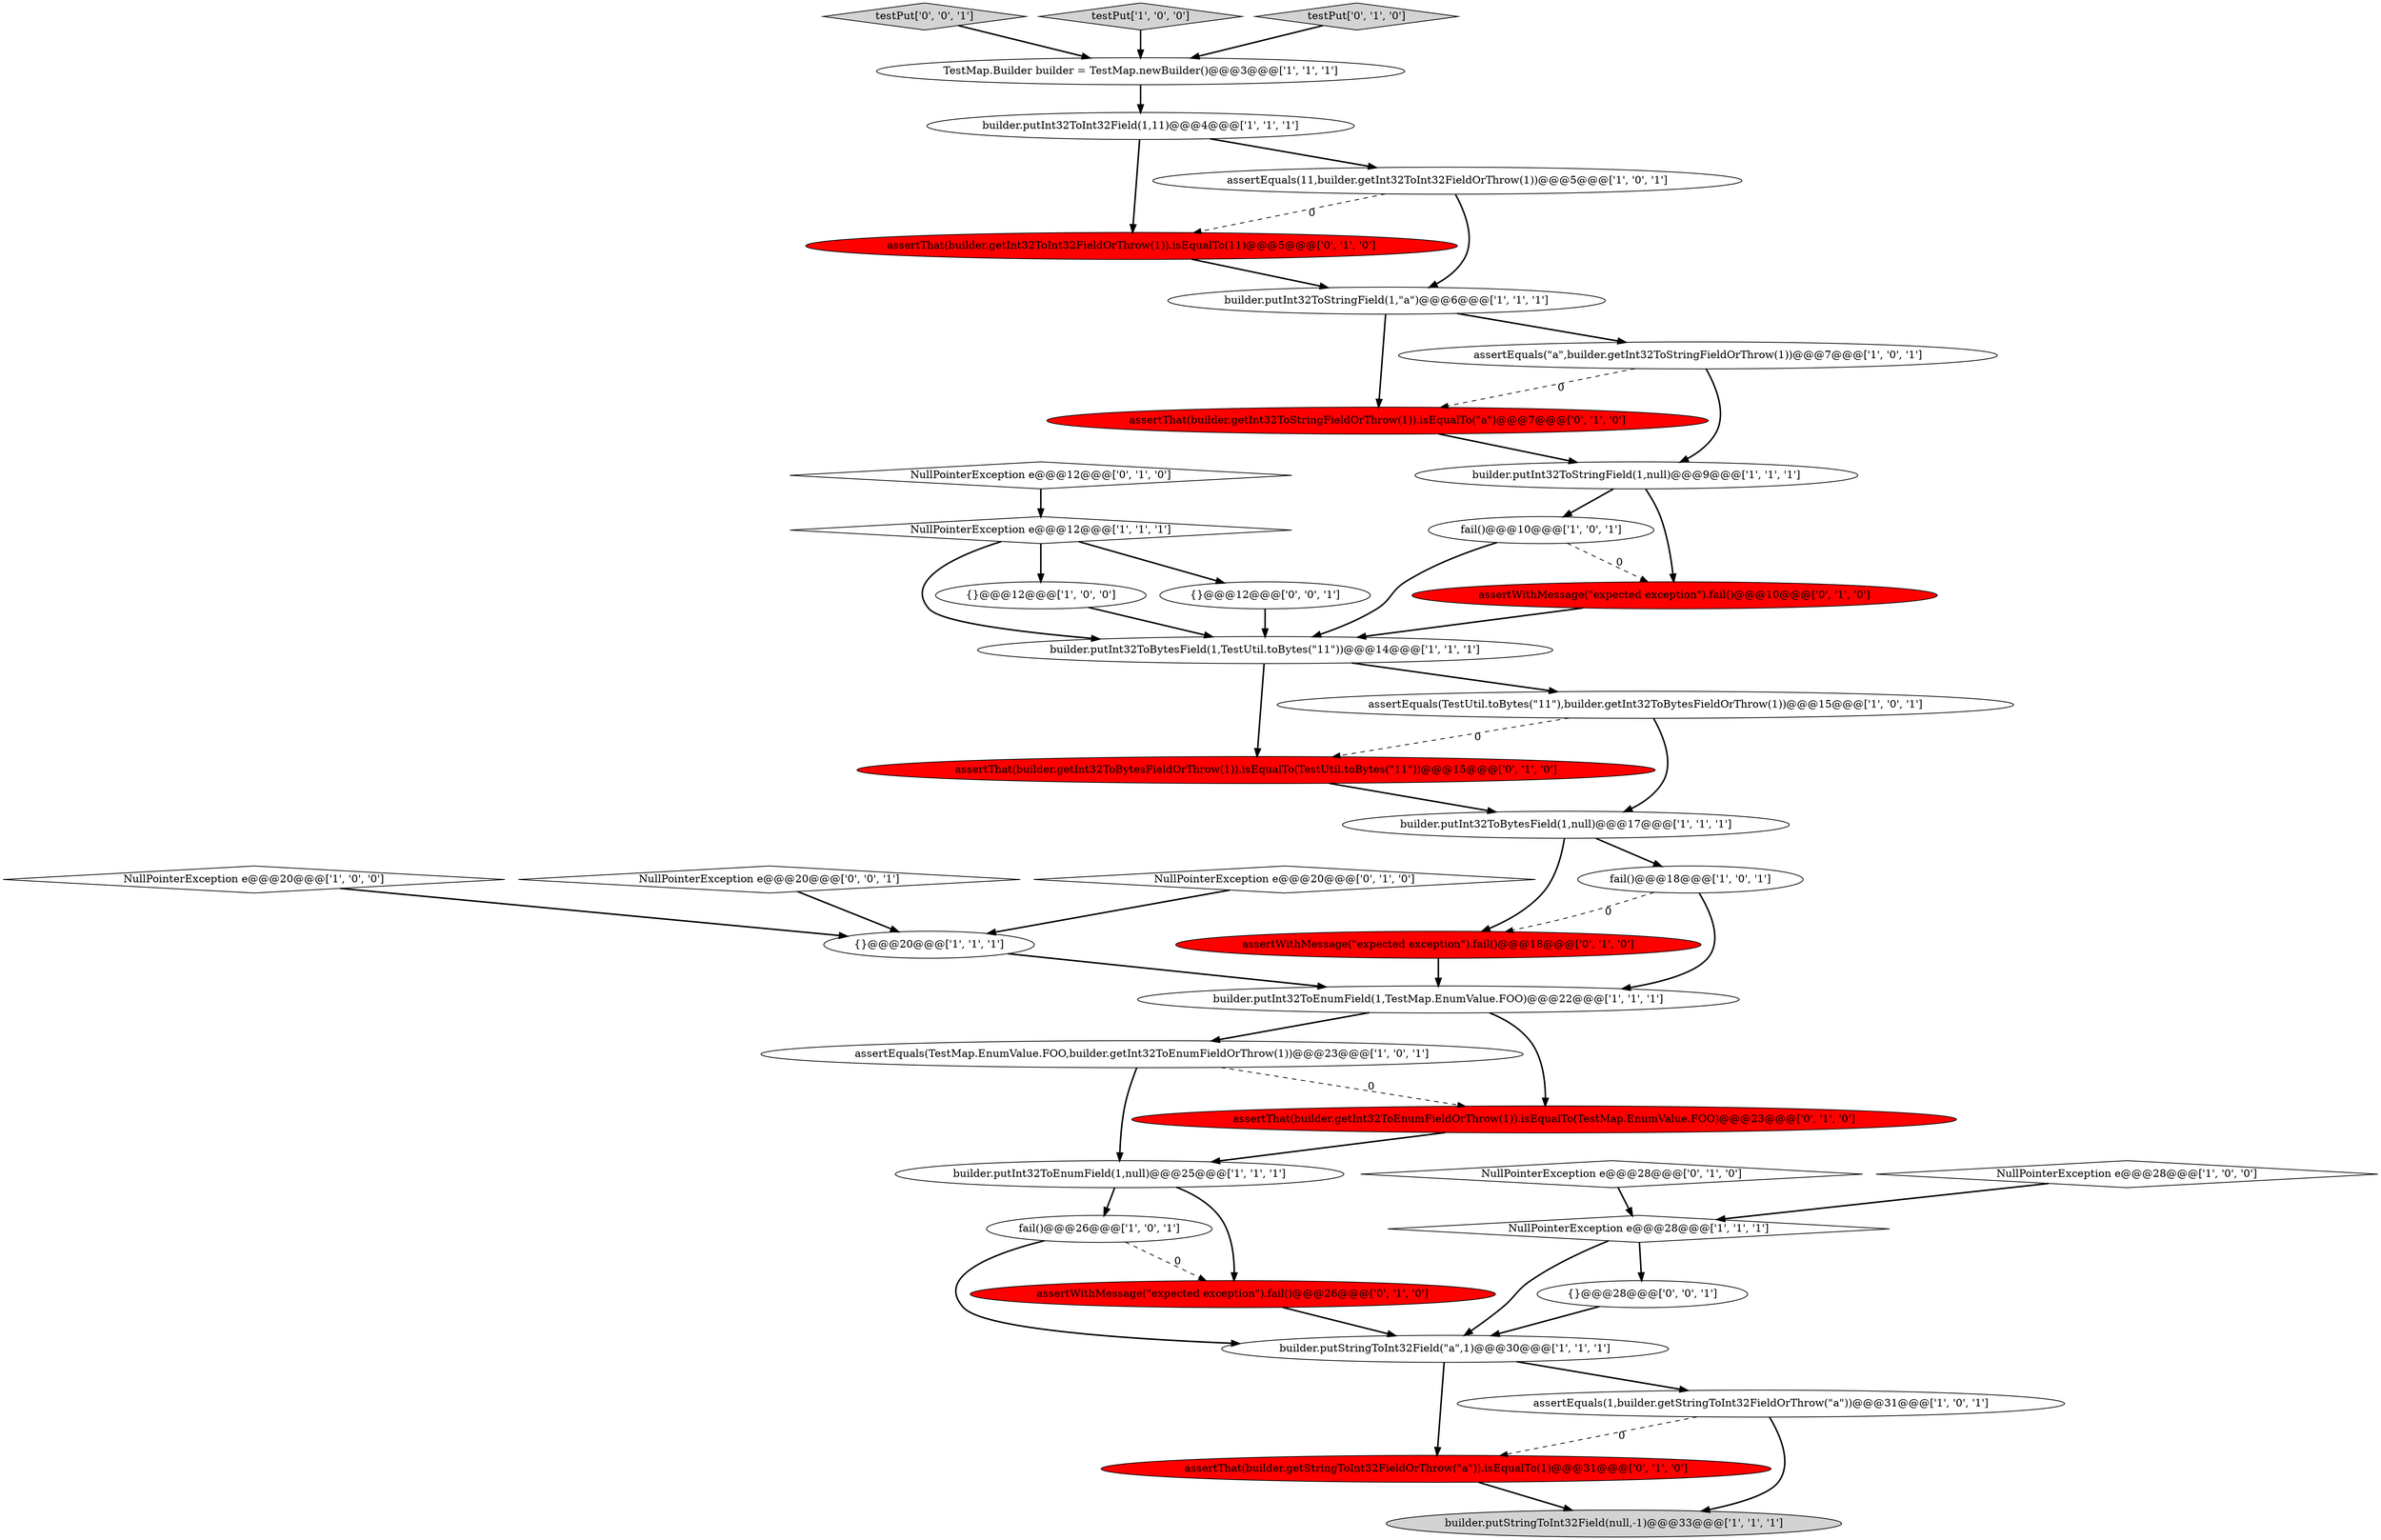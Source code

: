 digraph {
38 [style = filled, label = "{}@@@28@@@['0', '0', '1']", fillcolor = white, shape = ellipse image = "AAA0AAABBB3BBB"];
23 [style = filled, label = "{}@@@20@@@['1', '1', '1']", fillcolor = white, shape = ellipse image = "AAA0AAABBB1BBB"];
0 [style = filled, label = "fail()@@@26@@@['1', '0', '1']", fillcolor = white, shape = ellipse image = "AAA0AAABBB1BBB"];
17 [style = filled, label = "builder.putInt32ToStringField(1,\"a\")@@@6@@@['1', '1', '1']", fillcolor = white, shape = ellipse image = "AAA0AAABBB1BBB"];
40 [style = filled, label = "testPut['0', '0', '1']", fillcolor = lightgray, shape = diamond image = "AAA0AAABBB3BBB"];
6 [style = filled, label = "NullPointerException e@@@28@@@['1', '1', '1']", fillcolor = white, shape = diamond image = "AAA0AAABBB1BBB"];
14 [style = filled, label = "builder.putInt32ToBytesField(1,null)@@@17@@@['1', '1', '1']", fillcolor = white, shape = ellipse image = "AAA0AAABBB1BBB"];
4 [style = filled, label = "builder.putInt32ToEnumField(1,TestMap.EnumValue.FOO)@@@22@@@['1', '1', '1']", fillcolor = white, shape = ellipse image = "AAA0AAABBB1BBB"];
18 [style = filled, label = "builder.putInt32ToBytesField(1,TestUtil.toBytes(\"11\"))@@@14@@@['1', '1', '1']", fillcolor = white, shape = ellipse image = "AAA0AAABBB1BBB"];
22 [style = filled, label = "NullPointerException e@@@12@@@['1', '1', '1']", fillcolor = white, shape = diamond image = "AAA0AAABBB1BBB"];
7 [style = filled, label = "TestMap.Builder builder = TestMap.newBuilder()@@@3@@@['1', '1', '1']", fillcolor = white, shape = ellipse image = "AAA0AAABBB1BBB"];
29 [style = filled, label = "assertWithMessage(\"expected exception\").fail()@@@26@@@['0', '1', '0']", fillcolor = red, shape = ellipse image = "AAA1AAABBB2BBB"];
32 [style = filled, label = "assertThat(builder.getInt32ToInt32FieldOrThrow(1)).isEqualTo(11)@@@5@@@['0', '1', '0']", fillcolor = red, shape = ellipse image = "AAA1AAABBB2BBB"];
21 [style = filled, label = "NullPointerException e@@@20@@@['1', '0', '0']", fillcolor = white, shape = diamond image = "AAA0AAABBB1BBB"];
35 [style = filled, label = "assertThat(builder.getStringToInt32FieldOrThrow(\"a\")).isEqualTo(1)@@@31@@@['0', '1', '0']", fillcolor = red, shape = ellipse image = "AAA1AAABBB2BBB"];
11 [style = filled, label = "assertEquals(TestMap.EnumValue.FOO,builder.getInt32ToEnumFieldOrThrow(1))@@@23@@@['1', '0', '1']", fillcolor = white, shape = ellipse image = "AAA0AAABBB1BBB"];
39 [style = filled, label = "NullPointerException e@@@20@@@['0', '0', '1']", fillcolor = white, shape = diamond image = "AAA0AAABBB3BBB"];
31 [style = filled, label = "assertThat(builder.getInt32ToStringFieldOrThrow(1)).isEqualTo(\"a\")@@@7@@@['0', '1', '0']", fillcolor = red, shape = ellipse image = "AAA1AAABBB2BBB"];
13 [style = filled, label = "{}@@@12@@@['1', '0', '0']", fillcolor = white, shape = ellipse image = "AAA0AAABBB1BBB"];
8 [style = filled, label = "builder.putInt32ToStringField(1,null)@@@9@@@['1', '1', '1']", fillcolor = white, shape = ellipse image = "AAA0AAABBB1BBB"];
27 [style = filled, label = "assertWithMessage(\"expected exception\").fail()@@@18@@@['0', '1', '0']", fillcolor = red, shape = ellipse image = "AAA1AAABBB2BBB"];
25 [style = filled, label = "NullPointerException e@@@28@@@['0', '1', '0']", fillcolor = white, shape = diamond image = "AAA0AAABBB2BBB"];
20 [style = filled, label = "assertEquals(\"a\",builder.getInt32ToStringFieldOrThrow(1))@@@7@@@['1', '0', '1']", fillcolor = white, shape = ellipse image = "AAA0AAABBB1BBB"];
10 [style = filled, label = "assertEquals(1,builder.getStringToInt32FieldOrThrow(\"a\"))@@@31@@@['1', '0', '1']", fillcolor = white, shape = ellipse image = "AAA0AAABBB1BBB"];
1 [style = filled, label = "NullPointerException e@@@28@@@['1', '0', '0']", fillcolor = white, shape = diamond image = "AAA0AAABBB1BBB"];
9 [style = filled, label = "fail()@@@18@@@['1', '0', '1']", fillcolor = white, shape = ellipse image = "AAA0AAABBB1BBB"];
26 [style = filled, label = "assertThat(builder.getInt32ToBytesFieldOrThrow(1)).isEqualTo(TestUtil.toBytes(\"11\"))@@@15@@@['0', '1', '0']", fillcolor = red, shape = ellipse image = "AAA1AAABBB2BBB"];
5 [style = filled, label = "builder.putInt32ToInt32Field(1,11)@@@4@@@['1', '1', '1']", fillcolor = white, shape = ellipse image = "AAA0AAABBB1BBB"];
24 [style = filled, label = "builder.putInt32ToEnumField(1,null)@@@25@@@['1', '1', '1']", fillcolor = white, shape = ellipse image = "AAA0AAABBB1BBB"];
34 [style = filled, label = "assertWithMessage(\"expected exception\").fail()@@@10@@@['0', '1', '0']", fillcolor = red, shape = ellipse image = "AAA1AAABBB2BBB"];
37 [style = filled, label = "{}@@@12@@@['0', '0', '1']", fillcolor = white, shape = ellipse image = "AAA0AAABBB3BBB"];
12 [style = filled, label = "assertEquals(TestUtil.toBytes(\"11\"),builder.getInt32ToBytesFieldOrThrow(1))@@@15@@@['1', '0', '1']", fillcolor = white, shape = ellipse image = "AAA0AAABBB1BBB"];
3 [style = filled, label = "builder.putStringToInt32Field(\"a\",1)@@@30@@@['1', '1', '1']", fillcolor = white, shape = ellipse image = "AAA0AAABBB1BBB"];
15 [style = filled, label = "testPut['1', '0', '0']", fillcolor = lightgray, shape = diamond image = "AAA0AAABBB1BBB"];
19 [style = filled, label = "fail()@@@10@@@['1', '0', '1']", fillcolor = white, shape = ellipse image = "AAA0AAABBB1BBB"];
33 [style = filled, label = "NullPointerException e@@@20@@@['0', '1', '0']", fillcolor = white, shape = diamond image = "AAA0AAABBB2BBB"];
2 [style = filled, label = "assertEquals(11,builder.getInt32ToInt32FieldOrThrow(1))@@@5@@@['1', '0', '1']", fillcolor = white, shape = ellipse image = "AAA0AAABBB1BBB"];
30 [style = filled, label = "NullPointerException e@@@12@@@['0', '1', '0']", fillcolor = white, shape = diamond image = "AAA0AAABBB2BBB"];
36 [style = filled, label = "assertThat(builder.getInt32ToEnumFieldOrThrow(1)).isEqualTo(TestMap.EnumValue.FOO)@@@23@@@['0', '1', '0']", fillcolor = red, shape = ellipse image = "AAA1AAABBB2BBB"];
16 [style = filled, label = "builder.putStringToInt32Field(null,-1)@@@33@@@['1', '1', '1']", fillcolor = lightgray, shape = ellipse image = "AAA0AAABBB1BBB"];
28 [style = filled, label = "testPut['0', '1', '0']", fillcolor = lightgray, shape = diamond image = "AAA0AAABBB2BBB"];
2->17 [style = bold, label=""];
0->3 [style = bold, label=""];
6->3 [style = bold, label=""];
8->34 [style = bold, label=""];
19->18 [style = bold, label=""];
30->22 [style = bold, label=""];
35->16 [style = bold, label=""];
15->7 [style = bold, label=""];
22->37 [style = bold, label=""];
8->19 [style = bold, label=""];
24->0 [style = bold, label=""];
17->31 [style = bold, label=""];
9->4 [style = bold, label=""];
29->3 [style = bold, label=""];
2->32 [style = dashed, label="0"];
18->26 [style = bold, label=""];
20->31 [style = dashed, label="0"];
26->14 [style = bold, label=""];
18->12 [style = bold, label=""];
23->4 [style = bold, label=""];
34->18 [style = bold, label=""];
28->7 [style = bold, label=""];
9->27 [style = dashed, label="0"];
24->29 [style = bold, label=""];
25->6 [style = bold, label=""];
11->24 [style = bold, label=""];
11->36 [style = dashed, label="0"];
38->3 [style = bold, label=""];
33->23 [style = bold, label=""];
3->35 [style = bold, label=""];
12->26 [style = dashed, label="0"];
5->32 [style = bold, label=""];
3->10 [style = bold, label=""];
19->34 [style = dashed, label="0"];
27->4 [style = bold, label=""];
5->2 [style = bold, label=""];
20->8 [style = bold, label=""];
7->5 [style = bold, label=""];
1->6 [style = bold, label=""];
22->18 [style = bold, label=""];
36->24 [style = bold, label=""];
6->38 [style = bold, label=""];
40->7 [style = bold, label=""];
10->16 [style = bold, label=""];
39->23 [style = bold, label=""];
0->29 [style = dashed, label="0"];
12->14 [style = bold, label=""];
37->18 [style = bold, label=""];
14->9 [style = bold, label=""];
4->36 [style = bold, label=""];
14->27 [style = bold, label=""];
4->11 [style = bold, label=""];
31->8 [style = bold, label=""];
32->17 [style = bold, label=""];
10->35 [style = dashed, label="0"];
22->13 [style = bold, label=""];
13->18 [style = bold, label=""];
17->20 [style = bold, label=""];
21->23 [style = bold, label=""];
}
